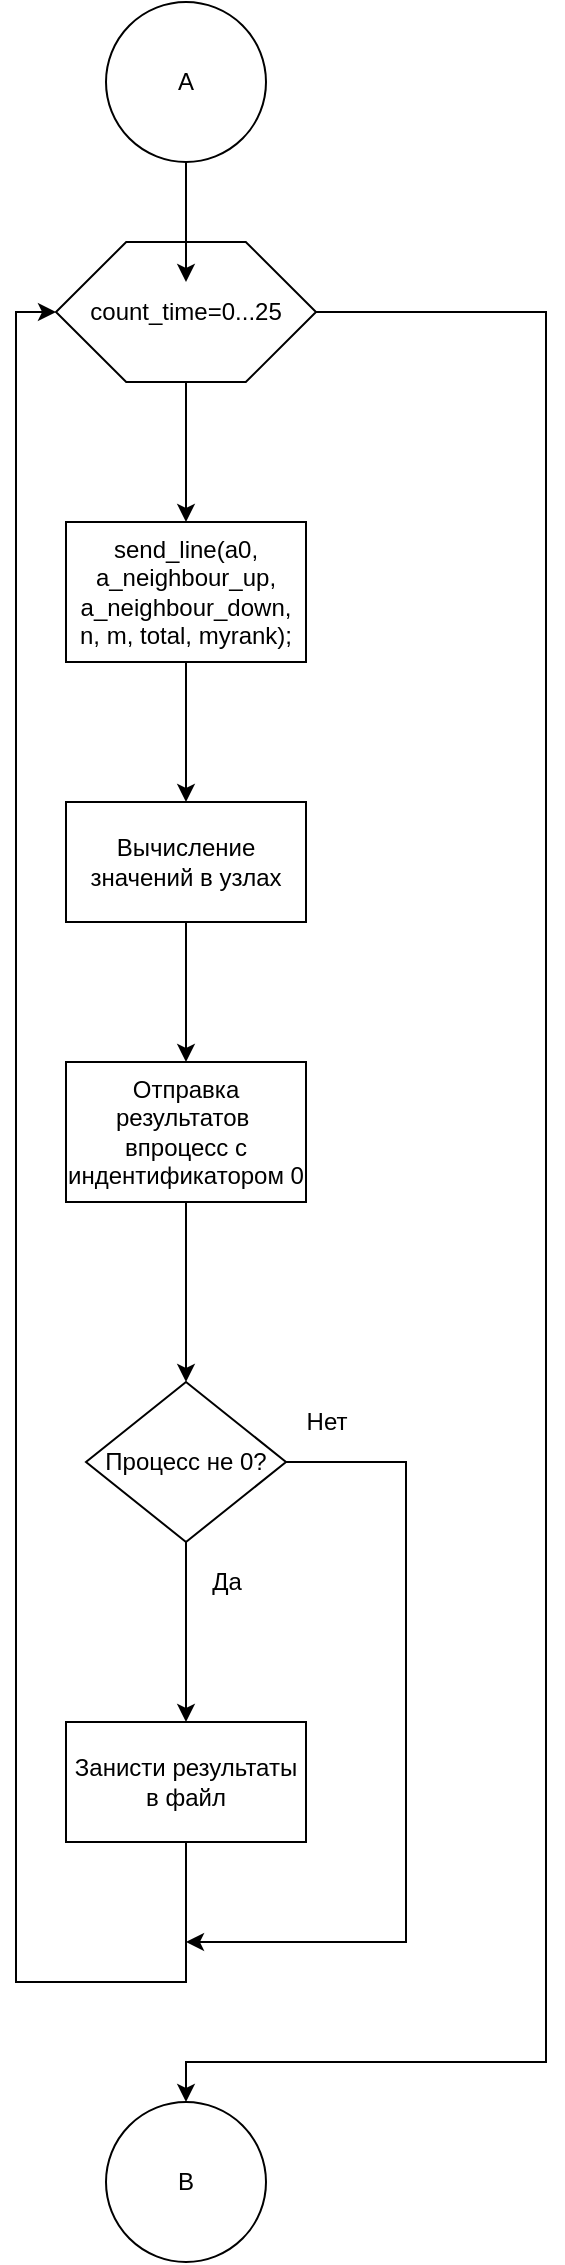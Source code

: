 <mxfile version="18.0.6" type="device"><diagram id="8j4soq-yiO-y8n2wxHQ-" name="Страница 1"><mxGraphModel dx="1102" dy="-304" grid="1" gridSize="10" guides="1" tooltips="1" connect="1" arrows="1" fold="1" page="1" pageScale="1" pageWidth="827" pageHeight="1169" math="0" shadow="0"><root><mxCell id="0"/><mxCell id="1" parent="0"/><mxCell id="P1HMPFs_EhYrVEQ-yFqL-22" style="edgeStyle=orthogonalEdgeStyle;rounded=0;orthogonalLoop=1;jettySize=auto;html=1;entryX=0.5;entryY=0;entryDx=0;entryDy=0;" parent="1" source="P1HMPFs_EhYrVEQ-yFqL-19" target="P1HMPFs_EhYrVEQ-yFqL-21" edge="1"><mxGeometry relative="1" as="geometry"/></mxCell><mxCell id="P1HMPFs_EhYrVEQ-yFqL-36" style="edgeStyle=orthogonalEdgeStyle;rounded=0;orthogonalLoop=1;jettySize=auto;html=1;exitX=1;exitY=0.5;exitDx=0;exitDy=0;entryX=0.5;entryY=0;entryDx=0;entryDy=0;" parent="1" source="P1HMPFs_EhYrVEQ-yFqL-19" target="OgJkGvnBz39-vCkASd50-1" edge="1"><mxGeometry relative="1" as="geometry"><mxPoint x="420" y="2330" as="targetPoint"/><Array as="points"><mxPoint x="600" y="1395"/><mxPoint x="600" y="2270"/><mxPoint x="420" y="2270"/></Array></mxGeometry></mxCell><mxCell id="P1HMPFs_EhYrVEQ-yFqL-19" value="" style="verticalLabelPosition=bottom;verticalAlign=top;html=1;shape=hexagon;perimeter=hexagonPerimeter2;arcSize=6;size=0.27;" parent="1" vertex="1"><mxGeometry x="355" y="1360" width="130" height="70" as="geometry"/></mxCell><mxCell id="P1HMPFs_EhYrVEQ-yFqL-24" value="" style="edgeStyle=orthogonalEdgeStyle;rounded=0;orthogonalLoop=1;jettySize=auto;html=1;" parent="1" source="P1HMPFs_EhYrVEQ-yFqL-21" target="P1HMPFs_EhYrVEQ-yFqL-23" edge="1"><mxGeometry relative="1" as="geometry"/></mxCell><mxCell id="P1HMPFs_EhYrVEQ-yFqL-21" value="&lt;div&gt;&lt;span style=&quot;background-color: initial;&quot;&gt;send_line(a0, a_neighbour_up, a_neighbour_down, n, m, total, myrank);&lt;/span&gt;&lt;br&gt;&lt;/div&gt;" style="rounded=0;whiteSpace=wrap;html=1;" parent="1" vertex="1"><mxGeometry x="360" y="1500" width="120" height="70" as="geometry"/></mxCell><mxCell id="P1HMPFs_EhYrVEQ-yFqL-26" value="" style="edgeStyle=orthogonalEdgeStyle;rounded=0;orthogonalLoop=1;jettySize=auto;html=1;" parent="1" source="P1HMPFs_EhYrVEQ-yFqL-23" target="P1HMPFs_EhYrVEQ-yFqL-25" edge="1"><mxGeometry relative="1" as="geometry"/></mxCell><mxCell id="P1HMPFs_EhYrVEQ-yFqL-23" value="Вычисление значений в узлах" style="rounded=0;whiteSpace=wrap;html=1;" parent="1" vertex="1"><mxGeometry x="360" y="1640" width="120" height="60" as="geometry"/></mxCell><mxCell id="P1HMPFs_EhYrVEQ-yFqL-28" style="edgeStyle=orthogonalEdgeStyle;rounded=0;orthogonalLoop=1;jettySize=auto;html=1;" parent="1" source="P1HMPFs_EhYrVEQ-yFqL-25" target="P1HMPFs_EhYrVEQ-yFqL-27" edge="1"><mxGeometry relative="1" as="geometry"/></mxCell><mxCell id="P1HMPFs_EhYrVEQ-yFqL-25" value="Отправка результатов&amp;nbsp; впроцесс с индентификатором 0" style="rounded=0;whiteSpace=wrap;html=1;" parent="1" vertex="1"><mxGeometry x="360" y="1770" width="120" height="70" as="geometry"/></mxCell><mxCell id="P1HMPFs_EhYrVEQ-yFqL-30" value="" style="edgeStyle=orthogonalEdgeStyle;rounded=0;orthogonalLoop=1;jettySize=auto;html=1;" parent="1" source="P1HMPFs_EhYrVEQ-yFqL-27" target="P1HMPFs_EhYrVEQ-yFqL-29" edge="1"><mxGeometry relative="1" as="geometry"/></mxCell><mxCell id="P1HMPFs_EhYrVEQ-yFqL-35" style="edgeStyle=orthogonalEdgeStyle;rounded=0;orthogonalLoop=1;jettySize=auto;html=1;exitX=1;exitY=0.5;exitDx=0;exitDy=0;" parent="1" source="P1HMPFs_EhYrVEQ-yFqL-27" edge="1"><mxGeometry relative="1" as="geometry"><mxPoint x="420" y="2210" as="targetPoint"/><Array as="points"><mxPoint x="530" y="1970"/><mxPoint x="530" y="2210"/></Array></mxGeometry></mxCell><mxCell id="P1HMPFs_EhYrVEQ-yFqL-27" value="&lt;span style=&quot;&quot;&gt;Процесс не 0?&lt;/span&gt;" style="rhombus;whiteSpace=wrap;html=1;" parent="1" vertex="1"><mxGeometry x="370" y="1930" width="100" height="80" as="geometry"/></mxCell><mxCell id="P1HMPFs_EhYrVEQ-yFqL-34" style="edgeStyle=orthogonalEdgeStyle;rounded=0;orthogonalLoop=1;jettySize=auto;html=1;entryX=0;entryY=0.5;entryDx=0;entryDy=0;" parent="1" source="P1HMPFs_EhYrVEQ-yFqL-29" target="P1HMPFs_EhYrVEQ-yFqL-19" edge="1"><mxGeometry relative="1" as="geometry"><mxPoint x="280" y="1970" as="targetPoint"/><Array as="points"><mxPoint x="420" y="2230"/><mxPoint x="335" y="2230"/><mxPoint x="335" y="1395"/></Array></mxGeometry></mxCell><mxCell id="P1HMPFs_EhYrVEQ-yFqL-29" value="Занисти результаты в файл" style="whiteSpace=wrap;html=1;" parent="1" vertex="1"><mxGeometry x="360" y="2100" width="120" height="60" as="geometry"/></mxCell><mxCell id="P1HMPFs_EhYrVEQ-yFqL-45" value="count_time=0...25" style="text;html=1;strokeColor=none;fillColor=none;align=center;verticalAlign=middle;whiteSpace=wrap;rounded=0;" parent="1" vertex="1"><mxGeometry x="390" y="1380" width="60" height="30" as="geometry"/></mxCell><mxCell id="OgJkGvnBz39-vCkASd50-1" value="B" style="ellipse;whiteSpace=wrap;html=1;aspect=fixed;" parent="1" vertex="1"><mxGeometry x="380" y="2290" width="80" height="80" as="geometry"/></mxCell><mxCell id="OgJkGvnBz39-vCkASd50-7" value="" style="edgeStyle=orthogonalEdgeStyle;rounded=0;orthogonalLoop=1;jettySize=auto;html=1;" parent="1" source="OgJkGvnBz39-vCkASd50-6" target="P1HMPFs_EhYrVEQ-yFqL-45" edge="1"><mxGeometry relative="1" as="geometry"/></mxCell><mxCell id="OgJkGvnBz39-vCkASd50-6" value="A" style="ellipse;whiteSpace=wrap;html=1;aspect=fixed;" parent="1" vertex="1"><mxGeometry x="380" y="1240" width="80" height="80" as="geometry"/></mxCell><mxCell id="7zO9052s5jE68m7TaUzS-1" value="Да" style="text;html=1;align=center;verticalAlign=middle;resizable=0;points=[];autosize=1;strokeColor=none;fillColor=none;" vertex="1" parent="1"><mxGeometry x="425" y="2020" width="30" height="20" as="geometry"/></mxCell><mxCell id="7zO9052s5jE68m7TaUzS-2" value="Нет" style="text;html=1;align=center;verticalAlign=middle;resizable=0;points=[];autosize=1;strokeColor=none;fillColor=none;" vertex="1" parent="1"><mxGeometry x="470" y="1940" width="40" height="20" as="geometry"/></mxCell></root></mxGraphModel></diagram></mxfile>